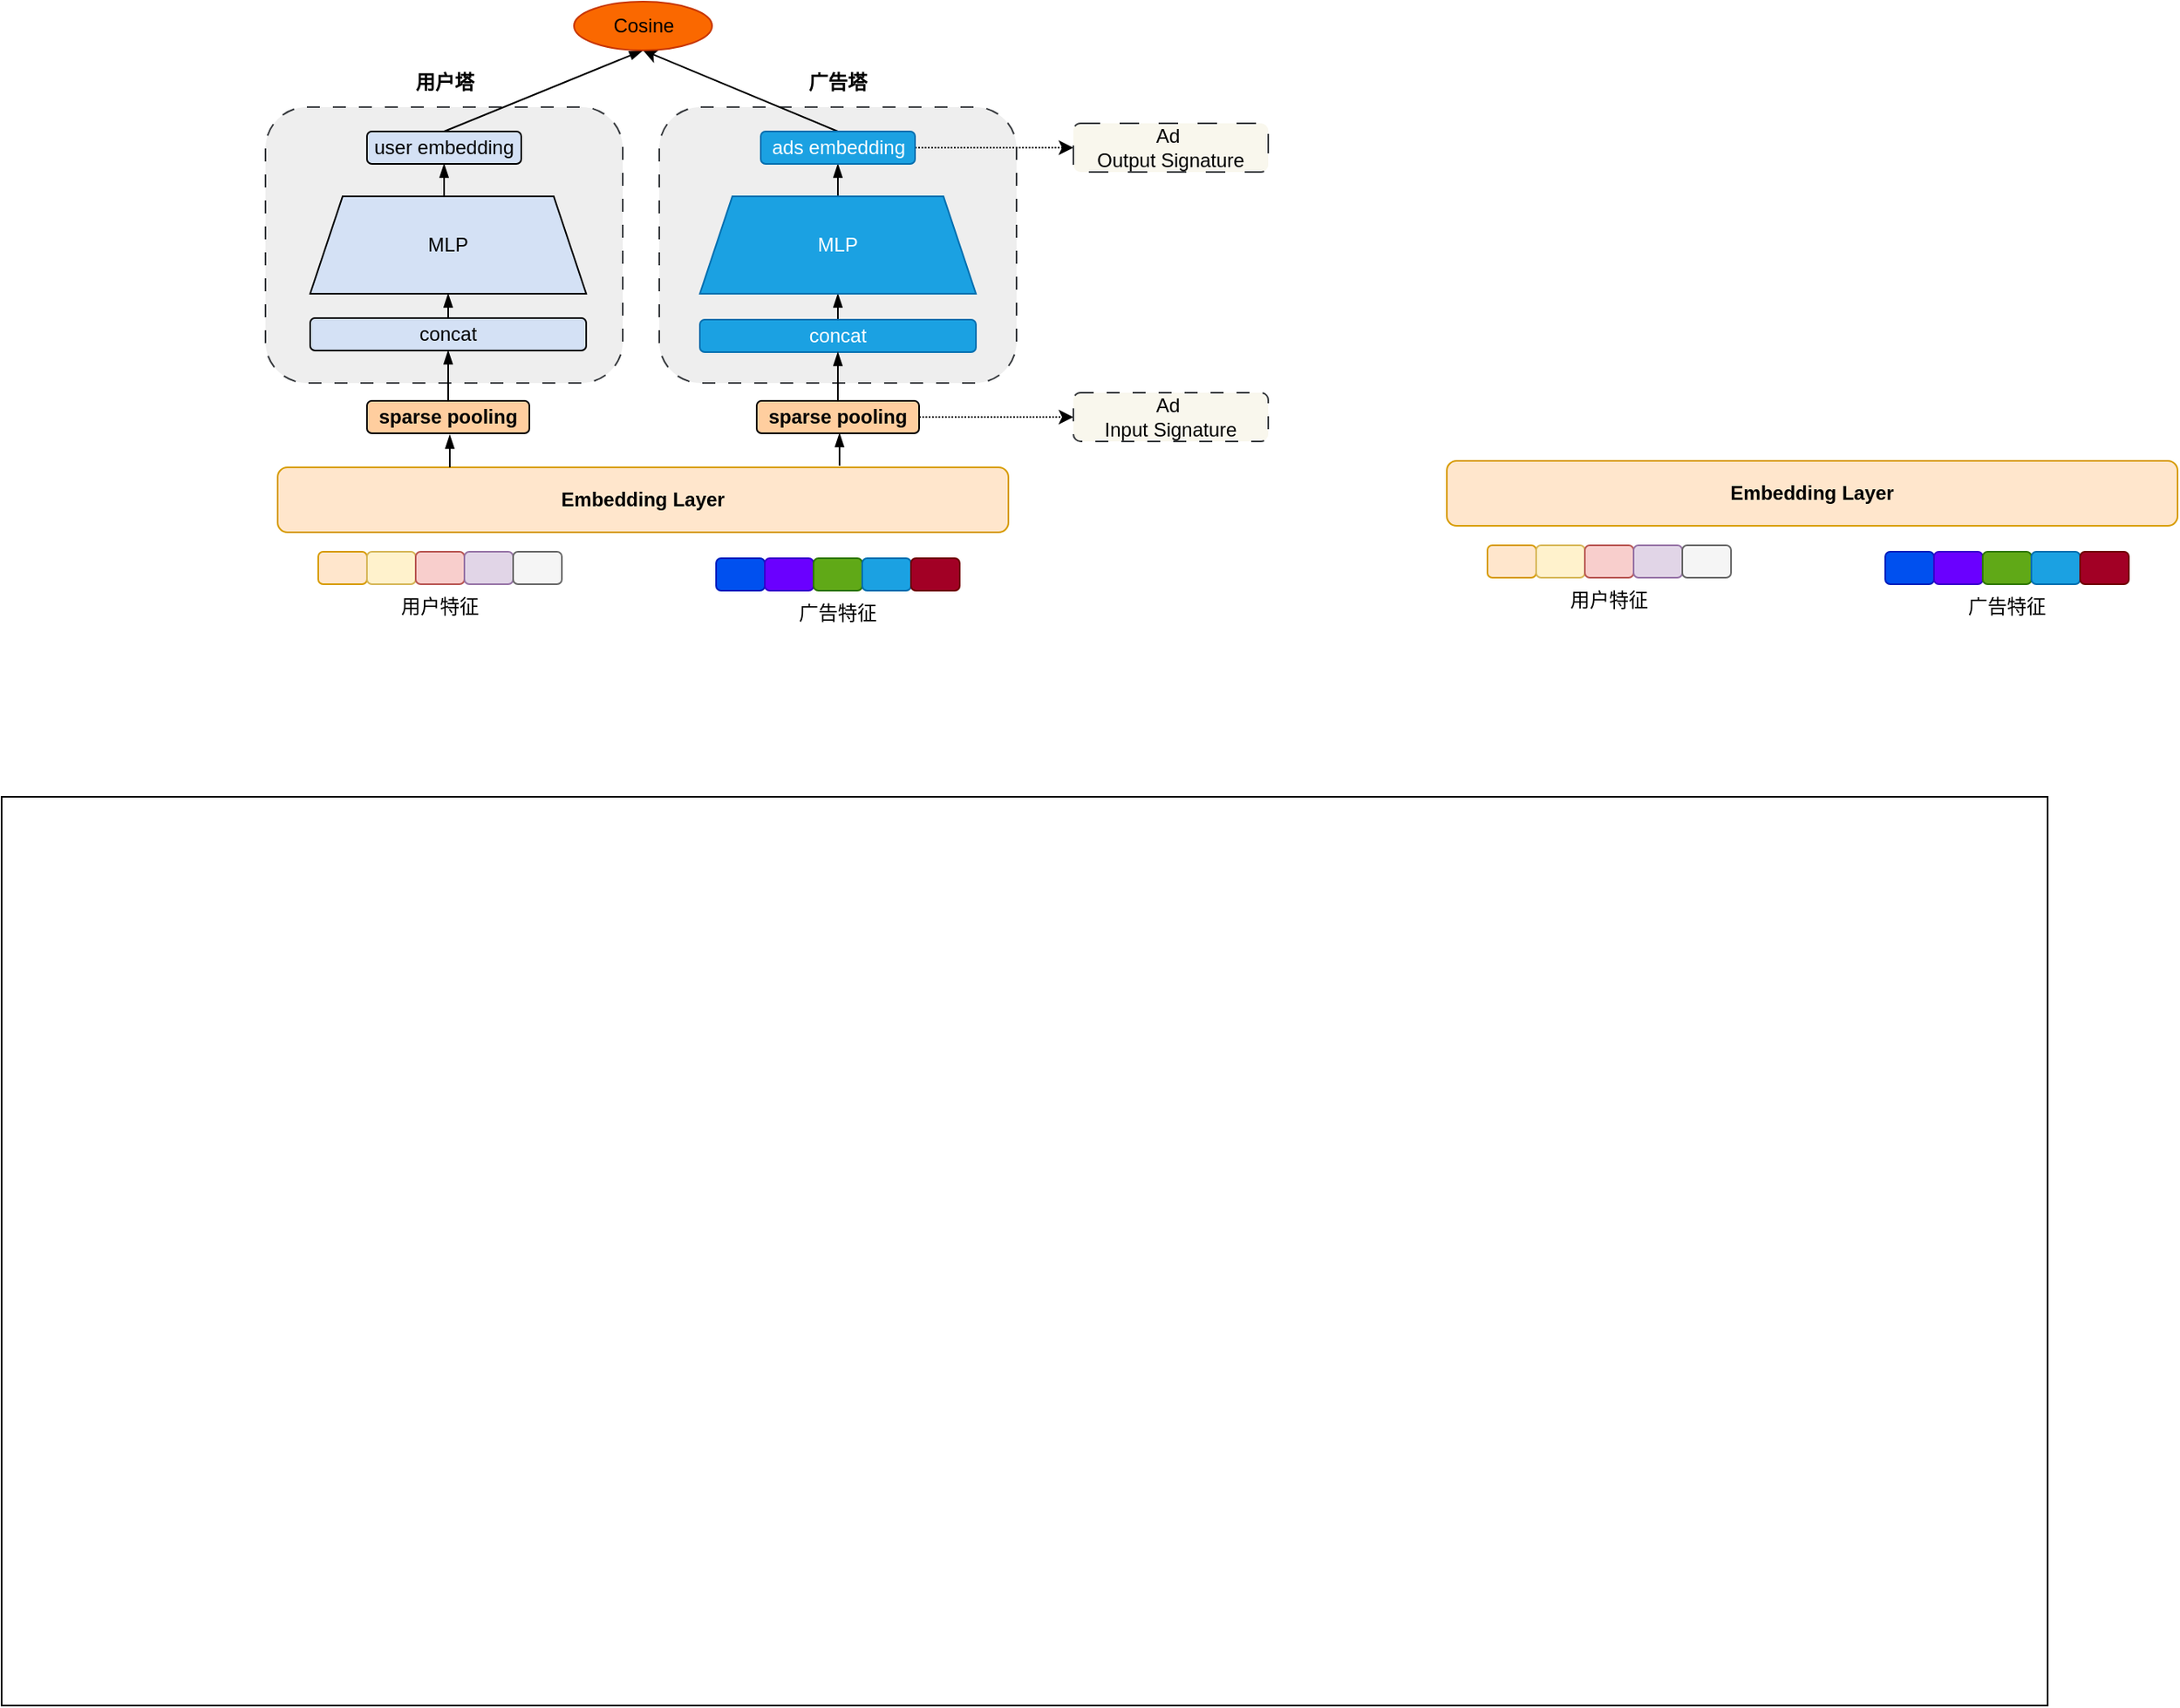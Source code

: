 <mxfile version="27.0.3">
  <diagram id="C5RBs43oDa-KdzZeNtuy" name="Page-1">
    <mxGraphModel dx="1213" dy="631" grid="1" gridSize="10" guides="1" tooltips="1" connect="1" arrows="1" fold="1" page="1" pageScale="1" pageWidth="827" pageHeight="1169" math="0" shadow="0">
      <root>
        <mxCell id="WIyWlLk6GJQsqaUBKTNV-0" />
        <mxCell id="WIyWlLk6GJQsqaUBKTNV-1" parent="WIyWlLk6GJQsqaUBKTNV-0" />
        <mxCell id="u-MCPZwp57srw_KDi1BU-45" value="" style="rounded=0;whiteSpace=wrap;html=1;hachureGap=4;strokeColor=default;align=center;verticalAlign=middle;fontFamily=Architects Daughter;fontSource=https%3A%2F%2Ffonts.googleapis.com%2Fcss%3Ffamily%3DArchitects%2BDaughter;fontSize=12;fontColor=default;fillColor=default;" vertex="1" parent="WIyWlLk6GJQsqaUBKTNV-1">
          <mxGeometry x="10" y="580" width="1260" height="560" as="geometry" />
        </mxCell>
        <mxCell id="u-MCPZwp57srw_KDi1BU-48" value="" style="rounded=1;whiteSpace=wrap;html=1;hachureGap=4;strokeColor=#36393d;align=center;verticalAlign=middle;fontFamily=Architects Daughter;fontSource=https%3A%2F%2Ffonts.googleapis.com%2Fcss%3Ffamily%3DArchitects%2BDaughter;fontSize=12;fillColor=#eeeeee;dashed=1;dashPattern=8 8;" vertex="1" parent="WIyWlLk6GJQsqaUBKTNV-1">
          <mxGeometry x="415" y="155" width="220" height="170" as="geometry" />
        </mxCell>
        <mxCell id="u-MCPZwp57srw_KDi1BU-46" value="" style="rounded=1;whiteSpace=wrap;html=1;hachureGap=4;strokeColor=#36393d;align=center;verticalAlign=middle;fontFamily=Architects Daughter;fontSource=https%3A%2F%2Ffonts.googleapis.com%2Fcss%3Ffamily%3DArchitects%2BDaughter;fontSize=12;fillColor=#eeeeee;dashed=1;dashPattern=8 8;" vertex="1" parent="WIyWlLk6GJQsqaUBKTNV-1">
          <mxGeometry x="172.5" y="155" width="220" height="170" as="geometry" />
        </mxCell>
        <mxCell id="u-MCPZwp57srw_KDi1BU-0" value="" style="rounded=1;whiteSpace=wrap;html=1;hachureGap=4;fontFamily=Architects Daughter;fontSource=https%3A%2F%2Ffonts.googleapis.com%2Fcss%3Ffamily%3DArchitects%2BDaughter;fillColor=#ffe6cc;strokeColor=#d79b00;" vertex="1" parent="WIyWlLk6GJQsqaUBKTNV-1">
          <mxGeometry x="205" y="429" width="30" height="20" as="geometry" />
        </mxCell>
        <mxCell id="u-MCPZwp57srw_KDi1BU-2" value="" style="rounded=1;whiteSpace=wrap;html=1;hachureGap=4;fontFamily=Architects Daughter;fontSource=https%3A%2F%2Ffonts.googleapis.com%2Fcss%3Ffamily%3DArchitects%2BDaughter;fillColor=#fff2cc;strokeColor=#d6b656;" vertex="1" parent="WIyWlLk6GJQsqaUBKTNV-1">
          <mxGeometry x="235" y="429" width="30" height="20" as="geometry" />
        </mxCell>
        <mxCell id="u-MCPZwp57srw_KDi1BU-3" value="" style="rounded=1;whiteSpace=wrap;html=1;hachureGap=4;fontFamily=Architects Daughter;fontSource=https%3A%2F%2Ffonts.googleapis.com%2Fcss%3Ffamily%3DArchitects%2BDaughter;fillColor=#f8cecc;strokeColor=#b85450;" vertex="1" parent="WIyWlLk6GJQsqaUBKTNV-1">
          <mxGeometry x="265" y="429" width="30" height="20" as="geometry" />
        </mxCell>
        <mxCell id="u-MCPZwp57srw_KDi1BU-4" value="" style="rounded=1;whiteSpace=wrap;html=1;hachureGap=4;fontFamily=Architects Daughter;fontSource=https%3A%2F%2Ffonts.googleapis.com%2Fcss%3Ffamily%3DArchitects%2BDaughter;fillColor=#e1d5e7;strokeColor=#9673a6;" vertex="1" parent="WIyWlLk6GJQsqaUBKTNV-1">
          <mxGeometry x="295" y="429" width="30" height="20" as="geometry" />
        </mxCell>
        <mxCell id="u-MCPZwp57srw_KDi1BU-5" value="用户特征" style="text;html=1;align=center;verticalAlign=middle;whiteSpace=wrap;rounded=0;fontFamily=Architects Daughter;fontSource=https%3A%2F%2Ffonts.googleapis.com%2Fcss%3Ffamily%3DArchitects%2BDaughter;fontSize=12;fontColor=default;" vertex="1" parent="WIyWlLk6GJQsqaUBKTNV-1">
          <mxGeometry x="250" y="449" width="60" height="30" as="geometry" />
        </mxCell>
        <mxCell id="u-MCPZwp57srw_KDi1BU-12" value="&lt;font face=&quot;Helvetica&quot;&gt;Embedding Layer&lt;/font&gt;" style="rounded=1;whiteSpace=wrap;html=1;hachureGap=4;strokeColor=#d79b00;align=center;verticalAlign=middle;fontFamily=Architects Daughter;fontSource=https%3A%2F%2Ffonts.googleapis.com%2Fcss%3Ffamily%3DArchitects%2BDaughter;fontSize=12;fillColor=#ffe6cc;fontStyle=1" vertex="1" parent="WIyWlLk6GJQsqaUBKTNV-1">
          <mxGeometry x="180" y="377" width="450" height="40" as="geometry" />
        </mxCell>
        <mxCell id="u-MCPZwp57srw_KDi1BU-13" value="" style="rounded=1;whiteSpace=wrap;html=1;hachureGap=4;fontFamily=Architects Daughter;fontSource=https%3A%2F%2Ffonts.googleapis.com%2Fcss%3Ffamily%3DArchitects%2BDaughter;fillColor=#f5f5f5;fontColor=#333333;strokeColor=#666666;" vertex="1" parent="WIyWlLk6GJQsqaUBKTNV-1">
          <mxGeometry x="325" y="429" width="30" height="20" as="geometry" />
        </mxCell>
        <mxCell id="u-MCPZwp57srw_KDi1BU-14" value="" style="rounded=1;whiteSpace=wrap;html=1;hachureGap=4;fontFamily=Architects Daughter;fontSource=https%3A%2F%2Ffonts.googleapis.com%2Fcss%3Ffamily%3DArchitects%2BDaughter;fillColor=#0050ef;fontColor=#ffffff;strokeColor=#001DBC;" vertex="1" parent="WIyWlLk6GJQsqaUBKTNV-1">
          <mxGeometry x="450" y="433" width="30" height="20" as="geometry" />
        </mxCell>
        <mxCell id="u-MCPZwp57srw_KDi1BU-15" value="" style="rounded=1;whiteSpace=wrap;html=1;hachureGap=4;fontFamily=Architects Daughter;fontSource=https%3A%2F%2Ffonts.googleapis.com%2Fcss%3Ffamily%3DArchitects%2BDaughter;fillColor=#6a00ff;fontColor=#ffffff;strokeColor=#3700CC;" vertex="1" parent="WIyWlLk6GJQsqaUBKTNV-1">
          <mxGeometry x="480" y="433" width="30" height="20" as="geometry" />
        </mxCell>
        <mxCell id="u-MCPZwp57srw_KDi1BU-16" value="" style="rounded=1;whiteSpace=wrap;html=1;hachureGap=4;fontFamily=Architects Daughter;fontSource=https%3A%2F%2Ffonts.googleapis.com%2Fcss%3Ffamily%3DArchitects%2BDaughter;fillColor=#60a917;fontColor=#ffffff;strokeColor=#2D7600;" vertex="1" parent="WIyWlLk6GJQsqaUBKTNV-1">
          <mxGeometry x="510" y="433" width="30" height="20" as="geometry" />
        </mxCell>
        <mxCell id="u-MCPZwp57srw_KDi1BU-17" value="" style="rounded=1;whiteSpace=wrap;html=1;hachureGap=4;fontFamily=Architects Daughter;fontSource=https%3A%2F%2Ffonts.googleapis.com%2Fcss%3Ffamily%3DArchitects%2BDaughter;fillColor=#1ba1e2;fontColor=#ffffff;strokeColor=#006EAF;" vertex="1" parent="WIyWlLk6GJQsqaUBKTNV-1">
          <mxGeometry x="540" y="433" width="30" height="20" as="geometry" />
        </mxCell>
        <mxCell id="u-MCPZwp57srw_KDi1BU-18" value="广告特征" style="text;html=1;align=center;verticalAlign=middle;whiteSpace=wrap;rounded=0;fontFamily=Architects Daughter;fontSource=https%3A%2F%2Ffonts.googleapis.com%2Fcss%3Ffamily%3DArchitects%2BDaughter;fontSize=12;fontColor=default;" vertex="1" parent="WIyWlLk6GJQsqaUBKTNV-1">
          <mxGeometry x="495" y="453" width="60" height="30" as="geometry" />
        </mxCell>
        <mxCell id="u-MCPZwp57srw_KDi1BU-19" value="" style="rounded=1;whiteSpace=wrap;html=1;hachureGap=4;fontFamily=Architects Daughter;fontSource=https%3A%2F%2Ffonts.googleapis.com%2Fcss%3Ffamily%3DArchitects%2BDaughter;fillColor=#a20025;fontColor=#ffffff;strokeColor=#6F0000;" vertex="1" parent="WIyWlLk6GJQsqaUBKTNV-1">
          <mxGeometry x="570" y="433" width="30" height="20" as="geometry" />
        </mxCell>
        <mxCell id="u-MCPZwp57srw_KDi1BU-29" style="edgeStyle=orthogonalEdgeStyle;rounded=0;hachureGap=4;orthogonalLoop=1;jettySize=auto;html=1;exitX=0.5;exitY=0;exitDx=0;exitDy=0;entryX=0.5;entryY=1;entryDx=0;entryDy=0;fontFamily=Architects Daughter;fontSource=https%3A%2F%2Ffonts.googleapis.com%2Fcss%3Ffamily%3DArchitects%2BDaughter;fontSize=12;fontColor=default;endArrow=blockThin;endFill=1;" edge="1" parent="WIyWlLk6GJQsqaUBKTNV-1" source="u-MCPZwp57srw_KDi1BU-20" target="u-MCPZwp57srw_KDi1BU-23">
          <mxGeometry relative="1" as="geometry" />
        </mxCell>
        <mxCell id="u-MCPZwp57srw_KDi1BU-20" value="&lt;font face=&quot;Helvetica&quot;&gt;concat&lt;/font&gt;" style="rounded=1;whiteSpace=wrap;html=1;hachureGap=4;strokeColor=default;align=center;verticalAlign=middle;fontFamily=Architects Daughter;fontSource=https%3A%2F%2Ffonts.googleapis.com%2Fcss%3Ffamily%3DArchitects%2BDaughter;fontSize=12;fontColor=default;fillColor=#D4E1F5;" vertex="1" parent="WIyWlLk6GJQsqaUBKTNV-1">
          <mxGeometry x="200" y="285" width="170" height="20" as="geometry" />
        </mxCell>
        <mxCell id="u-MCPZwp57srw_KDi1BU-30" style="edgeStyle=orthogonalEdgeStyle;rounded=0;hachureGap=4;orthogonalLoop=1;jettySize=auto;html=1;exitX=0.5;exitY=0;exitDx=0;exitDy=0;entryX=0.5;entryY=1;entryDx=0;entryDy=0;fontFamily=Architects Daughter;fontSource=https%3A%2F%2Ffonts.googleapis.com%2Fcss%3Ffamily%3DArchitects%2BDaughter;fontSize=12;fontColor=default;endArrow=blockThin;endFill=1;" edge="1" parent="WIyWlLk6GJQsqaUBKTNV-1" source="u-MCPZwp57srw_KDi1BU-22" target="u-MCPZwp57srw_KDi1BU-24">
          <mxGeometry relative="1" as="geometry" />
        </mxCell>
        <mxCell id="u-MCPZwp57srw_KDi1BU-22" value="&lt;font face=&quot;Helvetica&quot;&gt;concat&lt;/font&gt;" style="rounded=1;whiteSpace=wrap;html=1;hachureGap=4;strokeColor=#006EAF;align=center;verticalAlign=middle;fontFamily=Architects Daughter;fontSource=https%3A%2F%2Ffonts.googleapis.com%2Fcss%3Ffamily%3DArchitects%2BDaughter;fontSize=12;fontColor=#ffffff;fillColor=#1ba1e2;" vertex="1" parent="WIyWlLk6GJQsqaUBKTNV-1">
          <mxGeometry x="440" y="286" width="170" height="20" as="geometry" />
        </mxCell>
        <mxCell id="u-MCPZwp57srw_KDi1BU-32" style="edgeStyle=orthogonalEdgeStyle;rounded=0;hachureGap=4;orthogonalLoop=1;jettySize=auto;html=1;exitX=0.5;exitY=0;exitDx=0;exitDy=0;entryX=0.5;entryY=1;entryDx=0;entryDy=0;fontFamily=Architects Daughter;fontSource=https%3A%2F%2Ffonts.googleapis.com%2Fcss%3Ffamily%3DArchitects%2BDaughter;fontSize=12;fontColor=default;endArrow=blockThin;endFill=1;" edge="1" parent="WIyWlLk6GJQsqaUBKTNV-1" source="u-MCPZwp57srw_KDi1BU-23" target="u-MCPZwp57srw_KDi1BU-25">
          <mxGeometry relative="1" as="geometry" />
        </mxCell>
        <mxCell id="u-MCPZwp57srw_KDi1BU-23" value="&lt;font face=&quot;Helvetica&quot;&gt;MLP&lt;/font&gt;" style="shape=trapezoid;perimeter=trapezoidPerimeter;whiteSpace=wrap;html=1;fixedSize=1;rounded=0;hachureGap=4;strokeColor=default;align=center;verticalAlign=middle;fontFamily=Architects Daughter;fontSource=https%3A%2F%2Ffonts.googleapis.com%2Fcss%3Ffamily%3DArchitects%2BDaughter;fontSize=12;fontColor=default;fillColor=#D4E1F5;" vertex="1" parent="WIyWlLk6GJQsqaUBKTNV-1">
          <mxGeometry x="200" y="210" width="170" height="60" as="geometry" />
        </mxCell>
        <mxCell id="u-MCPZwp57srw_KDi1BU-33" style="edgeStyle=orthogonalEdgeStyle;rounded=0;hachureGap=4;orthogonalLoop=1;jettySize=auto;html=1;exitX=0.5;exitY=0;exitDx=0;exitDy=0;entryX=0.5;entryY=1;entryDx=0;entryDy=0;fontFamily=Architects Daughter;fontSource=https%3A%2F%2Ffonts.googleapis.com%2Fcss%3Ffamily%3DArchitects%2BDaughter;fontSize=12;fontColor=default;endArrow=blockThin;endFill=1;" edge="1" parent="WIyWlLk6GJQsqaUBKTNV-1" source="u-MCPZwp57srw_KDi1BU-24" target="u-MCPZwp57srw_KDi1BU-26">
          <mxGeometry relative="1" as="geometry" />
        </mxCell>
        <mxCell id="u-MCPZwp57srw_KDi1BU-24" value="&lt;font face=&quot;Helvetica&quot;&gt;MLP&lt;/font&gt;" style="shape=trapezoid;perimeter=trapezoidPerimeter;whiteSpace=wrap;html=1;fixedSize=1;rounded=0;hachureGap=4;strokeColor=#006EAF;align=center;verticalAlign=middle;fontFamily=Architects Daughter;fontSource=https%3A%2F%2Ffonts.googleapis.com%2Fcss%3Ffamily%3DArchitects%2BDaughter;fontSize=12;fontColor=#ffffff;fillColor=#1ba1e2;" vertex="1" parent="WIyWlLk6GJQsqaUBKTNV-1">
          <mxGeometry x="440" y="210" width="170" height="60" as="geometry" />
        </mxCell>
        <mxCell id="u-MCPZwp57srw_KDi1BU-34" style="rounded=0;hachureGap=4;orthogonalLoop=1;jettySize=auto;html=1;exitX=0.5;exitY=0;exitDx=0;exitDy=0;entryX=0.5;entryY=1;entryDx=0;entryDy=0;fontFamily=Architects Daughter;fontSource=https%3A%2F%2Ffonts.googleapis.com%2Fcss%3Ffamily%3DArchitects%2BDaughter;fontSize=12;fontColor=default;endArrow=blockThin;endFill=1;" edge="1" parent="WIyWlLk6GJQsqaUBKTNV-1" source="u-MCPZwp57srw_KDi1BU-25" target="u-MCPZwp57srw_KDi1BU-28">
          <mxGeometry relative="1" as="geometry" />
        </mxCell>
        <mxCell id="u-MCPZwp57srw_KDi1BU-25" value="&lt;font face=&quot;Helvetica&quot;&gt;user embedding&lt;/font&gt;" style="rounded=1;whiteSpace=wrap;html=1;hachureGap=4;strokeColor=default;align=center;verticalAlign=middle;fontFamily=Architects Daughter;fontSource=https%3A%2F%2Ffonts.googleapis.com%2Fcss%3Ffamily%3DArchitects%2BDaughter;fontSize=12;fontColor=default;fillColor=#D4E1F5;" vertex="1" parent="WIyWlLk6GJQsqaUBKTNV-1">
          <mxGeometry x="235" y="170" width="95" height="20" as="geometry" />
        </mxCell>
        <mxCell id="u-MCPZwp57srw_KDi1BU-35" style="rounded=0;hachureGap=4;orthogonalLoop=1;jettySize=auto;html=1;exitX=0.5;exitY=0;exitDx=0;exitDy=0;entryX=0.5;entryY=1;entryDx=0;entryDy=0;fontFamily=Architects Daughter;fontSource=https%3A%2F%2Ffonts.googleapis.com%2Fcss%3Ffamily%3DArchitects%2BDaughter;fontSize=12;fontColor=default;" edge="1" parent="WIyWlLk6GJQsqaUBKTNV-1" source="u-MCPZwp57srw_KDi1BU-26" target="u-MCPZwp57srw_KDi1BU-28">
          <mxGeometry relative="1" as="geometry" />
        </mxCell>
        <mxCell id="u-MCPZwp57srw_KDi1BU-60" style="rounded=0;hachureGap=4;orthogonalLoop=1;jettySize=auto;html=1;exitX=1;exitY=0.5;exitDx=0;exitDy=0;entryX=0;entryY=0.5;entryDx=0;entryDy=0;fontFamily=Architects Daughter;fontSource=https%3A%2F%2Ffonts.googleapis.com%2Fcss%3Ffamily%3DArchitects%2BDaughter;fontSize=12;fontColor=default;dashed=1;dashPattern=1 1;" edge="1" parent="WIyWlLk6GJQsqaUBKTNV-1" source="u-MCPZwp57srw_KDi1BU-26" target="u-MCPZwp57srw_KDi1BU-59">
          <mxGeometry relative="1" as="geometry" />
        </mxCell>
        <mxCell id="u-MCPZwp57srw_KDi1BU-26" value="&lt;font face=&quot;Helvetica&quot;&gt;ads embedding&lt;/font&gt;" style="rounded=1;whiteSpace=wrap;html=1;hachureGap=4;strokeColor=#006EAF;align=center;verticalAlign=middle;fontFamily=Architects Daughter;fontSource=https%3A%2F%2Ffonts.googleapis.com%2Fcss%3Ffamily%3DArchitects%2BDaughter;fontSize=12;fontColor=#ffffff;fillColor=#1ba1e2;" vertex="1" parent="WIyWlLk6GJQsqaUBKTNV-1">
          <mxGeometry x="477.5" y="170" width="95" height="20" as="geometry" />
        </mxCell>
        <mxCell id="u-MCPZwp57srw_KDi1BU-28" value="Cosine" style="ellipse;whiteSpace=wrap;html=1;rounded=1;hachureGap=4;strokeColor=#C73500;align=center;verticalAlign=middle;fontFamily=Helvetica;fontSize=12;fontColor=#000000;fillColor=#fa6800;" vertex="1" parent="WIyWlLk6GJQsqaUBKTNV-1">
          <mxGeometry x="362.5" y="90" width="85" height="30" as="geometry" />
        </mxCell>
        <mxCell id="u-MCPZwp57srw_KDi1BU-39" style="edgeStyle=orthogonalEdgeStyle;rounded=0;hachureGap=4;orthogonalLoop=1;jettySize=auto;html=1;exitX=0.5;exitY=0;exitDx=0;exitDy=0;entryX=0.5;entryY=1;entryDx=0;entryDy=0;fontFamily=Architects Daughter;fontSource=https%3A%2F%2Ffonts.googleapis.com%2Fcss%3Ffamily%3DArchitects%2BDaughter;fontSize=12;fontColor=default;endArrow=blockThin;endFill=1;" edge="1" parent="WIyWlLk6GJQsqaUBKTNV-1" source="u-MCPZwp57srw_KDi1BU-36" target="u-MCPZwp57srw_KDi1BU-20">
          <mxGeometry relative="1" as="geometry" />
        </mxCell>
        <mxCell id="u-MCPZwp57srw_KDi1BU-36" value="&lt;font face=&quot;Helvetica&quot;&gt;&lt;b&gt;sparse pooling&lt;/b&gt;&lt;/font&gt;" style="rounded=1;whiteSpace=wrap;html=1;hachureGap=4;strokeColor=default;align=center;verticalAlign=middle;fontFamily=Architects Daughter;fontSource=https%3A%2F%2Ffonts.googleapis.com%2Fcss%3Ffamily%3DArchitects%2BDaughter;fontSize=12;fontColor=default;fillColor=#FFCE9F;" vertex="1" parent="WIyWlLk6GJQsqaUBKTNV-1">
          <mxGeometry x="235" y="336" width="100" height="20" as="geometry" />
        </mxCell>
        <mxCell id="u-MCPZwp57srw_KDi1BU-38" style="edgeStyle=orthogonalEdgeStyle;rounded=0;hachureGap=4;orthogonalLoop=1;jettySize=auto;html=1;exitX=0.5;exitY=0;exitDx=0;exitDy=0;entryX=0.5;entryY=1;entryDx=0;entryDy=0;fontFamily=Architects Daughter;fontSource=https%3A%2F%2Ffonts.googleapis.com%2Fcss%3Ffamily%3DArchitects%2BDaughter;fontSize=12;fontColor=default;endArrow=blockThin;endFill=1;" edge="1" parent="WIyWlLk6GJQsqaUBKTNV-1" source="u-MCPZwp57srw_KDi1BU-37" target="u-MCPZwp57srw_KDi1BU-22">
          <mxGeometry relative="1" as="geometry" />
        </mxCell>
        <mxCell id="u-MCPZwp57srw_KDi1BU-58" style="rounded=0;hachureGap=4;orthogonalLoop=1;jettySize=auto;html=1;exitX=1;exitY=0.5;exitDx=0;exitDy=0;fontFamily=Architects Daughter;fontSource=https%3A%2F%2Ffonts.googleapis.com%2Fcss%3Ffamily%3DArchitects%2BDaughter;fontSize=12;fontColor=default;dashed=1;dashPattern=1 1;entryX=0;entryY=0.5;entryDx=0;entryDy=0;" edge="1" parent="WIyWlLk6GJQsqaUBKTNV-1" source="u-MCPZwp57srw_KDi1BU-37" target="u-MCPZwp57srw_KDi1BU-55">
          <mxGeometry relative="1" as="geometry" />
        </mxCell>
        <mxCell id="u-MCPZwp57srw_KDi1BU-37" value="&lt;font face=&quot;Helvetica&quot;&gt;&lt;b&gt;sparse pooling&lt;/b&gt;&lt;/font&gt;" style="rounded=1;whiteSpace=wrap;html=1;hachureGap=4;strokeColor=default;align=center;verticalAlign=middle;fontFamily=Architects Daughter;fontSource=https%3A%2F%2Ffonts.googleapis.com%2Fcss%3Ffamily%3DArchitects%2BDaughter;fontSize=12;fontColor=default;fillColor=#FFCE9F;" vertex="1" parent="WIyWlLk6GJQsqaUBKTNV-1">
          <mxGeometry x="475" y="336" width="100" height="20" as="geometry" />
        </mxCell>
        <mxCell id="u-MCPZwp57srw_KDi1BU-41" style="edgeStyle=orthogonalEdgeStyle;rounded=0;hachureGap=4;orthogonalLoop=1;jettySize=auto;html=1;exitX=0.5;exitY=0;exitDx=0;exitDy=0;entryX=0.5;entryY=1;entryDx=0;entryDy=0;fontFamily=Architects Daughter;fontSource=https%3A%2F%2Ffonts.googleapis.com%2Fcss%3Ffamily%3DArchitects%2BDaughter;fontSize=12;fontColor=default;endArrow=blockThin;endFill=1;" edge="1" parent="WIyWlLk6GJQsqaUBKTNV-1">
          <mxGeometry relative="1" as="geometry">
            <mxPoint x="526" y="376" as="sourcePoint" />
            <mxPoint x="526" y="356" as="targetPoint" />
          </mxGeometry>
        </mxCell>
        <mxCell id="u-MCPZwp57srw_KDi1BU-42" style="edgeStyle=orthogonalEdgeStyle;rounded=0;hachureGap=4;orthogonalLoop=1;jettySize=auto;html=1;exitX=0.5;exitY=0;exitDx=0;exitDy=0;entryX=0.5;entryY=1;entryDx=0;entryDy=0;fontFamily=Architects Daughter;fontSource=https%3A%2F%2Ffonts.googleapis.com%2Fcss%3Ffamily%3DArchitects%2BDaughter;fontSize=12;fontColor=default;endArrow=blockThin;endFill=1;" edge="1" parent="WIyWlLk6GJQsqaUBKTNV-1">
          <mxGeometry relative="1" as="geometry">
            <mxPoint x="286" y="377" as="sourcePoint" />
            <mxPoint x="286" y="357" as="targetPoint" />
          </mxGeometry>
        </mxCell>
        <mxCell id="u-MCPZwp57srw_KDi1BU-49" value="&lt;font face=&quot;Helvetica&quot;&gt;广告塔&lt;/font&gt;" style="text;html=1;align=center;verticalAlign=middle;whiteSpace=wrap;rounded=0;fontFamily=Architects Daughter;fontSource=https%3A%2F%2Ffonts.googleapis.com%2Fcss%3Ffamily%3DArchitects%2BDaughter;fontSize=12;fontColor=default;fontStyle=1" vertex="1" parent="WIyWlLk6GJQsqaUBKTNV-1">
          <mxGeometry x="495" y="125" width="60" height="30" as="geometry" />
        </mxCell>
        <mxCell id="u-MCPZwp57srw_KDi1BU-50" value="&lt;font face=&quot;Helvetica&quot;&gt;用户塔&lt;/font&gt;" style="text;html=1;align=center;verticalAlign=middle;whiteSpace=wrap;rounded=0;fontFamily=Architects Daughter;fontSource=https%3A%2F%2Ffonts.googleapis.com%2Fcss%3Ffamily%3DArchitects%2BDaughter;fontSize=12;fontColor=default;fontStyle=1" vertex="1" parent="WIyWlLk6GJQsqaUBKTNV-1">
          <mxGeometry x="252.5" y="125" width="60" height="30" as="geometry" />
        </mxCell>
        <mxCell id="u-MCPZwp57srw_KDi1BU-55" value="Ad&amp;nbsp;&lt;div&gt;Input Signature&lt;/div&gt;" style="text;html=1;align=center;verticalAlign=middle;whiteSpace=wrap;rounded=1;fontFamily=Helvetica;fontSize=12;fillColor=#f9f7ed;strokeColor=#36393d;dashed=1;dashPattern=8 8;" vertex="1" parent="WIyWlLk6GJQsqaUBKTNV-1">
          <mxGeometry x="670" y="331" width="120" height="30" as="geometry" />
        </mxCell>
        <mxCell id="u-MCPZwp57srw_KDi1BU-59" value="Ad&amp;nbsp;&lt;div&gt;Output Signature&lt;/div&gt;" style="text;html=1;align=center;verticalAlign=middle;whiteSpace=wrap;rounded=1;fontFamily=Helvetica;fontSize=12;fillColor=#f9f7ed;strokeColor=#36393d;dashed=1;dashPattern=12 12;" vertex="1" parent="WIyWlLk6GJQsqaUBKTNV-1">
          <mxGeometry x="670" y="165" width="120" height="30" as="geometry" />
        </mxCell>
        <mxCell id="u-MCPZwp57srw_KDi1BU-61" value="" style="rounded=1;whiteSpace=wrap;html=1;hachureGap=4;fontFamily=Architects Daughter;fontSource=https%3A%2F%2Ffonts.googleapis.com%2Fcss%3Ffamily%3DArchitects%2BDaughter;fillColor=#ffe6cc;strokeColor=#d79b00;" vertex="1" parent="WIyWlLk6GJQsqaUBKTNV-1">
          <mxGeometry x="925" y="425" width="30" height="20" as="geometry" />
        </mxCell>
        <mxCell id="u-MCPZwp57srw_KDi1BU-62" value="" style="rounded=1;whiteSpace=wrap;html=1;hachureGap=4;fontFamily=Architects Daughter;fontSource=https%3A%2F%2Ffonts.googleapis.com%2Fcss%3Ffamily%3DArchitects%2BDaughter;fillColor=#fff2cc;strokeColor=#d6b656;" vertex="1" parent="WIyWlLk6GJQsqaUBKTNV-1">
          <mxGeometry x="955" y="425" width="30" height="20" as="geometry" />
        </mxCell>
        <mxCell id="u-MCPZwp57srw_KDi1BU-63" value="" style="rounded=1;whiteSpace=wrap;html=1;hachureGap=4;fontFamily=Architects Daughter;fontSource=https%3A%2F%2Ffonts.googleapis.com%2Fcss%3Ffamily%3DArchitects%2BDaughter;fillColor=#f8cecc;strokeColor=#b85450;" vertex="1" parent="WIyWlLk6GJQsqaUBKTNV-1">
          <mxGeometry x="985" y="425" width="30" height="20" as="geometry" />
        </mxCell>
        <mxCell id="u-MCPZwp57srw_KDi1BU-64" value="" style="rounded=1;whiteSpace=wrap;html=1;hachureGap=4;fontFamily=Architects Daughter;fontSource=https%3A%2F%2Ffonts.googleapis.com%2Fcss%3Ffamily%3DArchitects%2BDaughter;fillColor=#e1d5e7;strokeColor=#9673a6;" vertex="1" parent="WIyWlLk6GJQsqaUBKTNV-1">
          <mxGeometry x="1015" y="425" width="30" height="20" as="geometry" />
        </mxCell>
        <mxCell id="u-MCPZwp57srw_KDi1BU-65" value="用户特征" style="text;html=1;align=center;verticalAlign=middle;whiteSpace=wrap;rounded=0;fontFamily=Architects Daughter;fontSource=https%3A%2F%2Ffonts.googleapis.com%2Fcss%3Ffamily%3DArchitects%2BDaughter;fontSize=12;fontColor=default;" vertex="1" parent="WIyWlLk6GJQsqaUBKTNV-1">
          <mxGeometry x="970" y="445" width="60" height="30" as="geometry" />
        </mxCell>
        <mxCell id="u-MCPZwp57srw_KDi1BU-66" value="&lt;font face=&quot;Helvetica&quot;&gt;Embedding Layer&lt;/font&gt;" style="rounded=1;whiteSpace=wrap;html=1;hachureGap=4;strokeColor=#d79b00;align=center;verticalAlign=middle;fontFamily=Architects Daughter;fontSource=https%3A%2F%2Ffonts.googleapis.com%2Fcss%3Ffamily%3DArchitects%2BDaughter;fontSize=12;fillColor=#ffe6cc;fontStyle=1" vertex="1" parent="WIyWlLk6GJQsqaUBKTNV-1">
          <mxGeometry x="900" y="373" width="450" height="40" as="geometry" />
        </mxCell>
        <mxCell id="u-MCPZwp57srw_KDi1BU-67" value="" style="rounded=1;whiteSpace=wrap;html=1;hachureGap=4;fontFamily=Architects Daughter;fontSource=https%3A%2F%2Ffonts.googleapis.com%2Fcss%3Ffamily%3DArchitects%2BDaughter;fillColor=#f5f5f5;fontColor=#333333;strokeColor=#666666;" vertex="1" parent="WIyWlLk6GJQsqaUBKTNV-1">
          <mxGeometry x="1045" y="425" width="30" height="20" as="geometry" />
        </mxCell>
        <mxCell id="u-MCPZwp57srw_KDi1BU-68" value="" style="rounded=1;whiteSpace=wrap;html=1;hachureGap=4;fontFamily=Architects Daughter;fontSource=https%3A%2F%2Ffonts.googleapis.com%2Fcss%3Ffamily%3DArchitects%2BDaughter;fillColor=#0050ef;fontColor=#ffffff;strokeColor=#001DBC;" vertex="1" parent="WIyWlLk6GJQsqaUBKTNV-1">
          <mxGeometry x="1170" y="429" width="30" height="20" as="geometry" />
        </mxCell>
        <mxCell id="u-MCPZwp57srw_KDi1BU-69" value="" style="rounded=1;whiteSpace=wrap;html=1;hachureGap=4;fontFamily=Architects Daughter;fontSource=https%3A%2F%2Ffonts.googleapis.com%2Fcss%3Ffamily%3DArchitects%2BDaughter;fillColor=#6a00ff;fontColor=#ffffff;strokeColor=#3700CC;" vertex="1" parent="WIyWlLk6GJQsqaUBKTNV-1">
          <mxGeometry x="1200" y="429" width="30" height="20" as="geometry" />
        </mxCell>
        <mxCell id="u-MCPZwp57srw_KDi1BU-70" value="" style="rounded=1;whiteSpace=wrap;html=1;hachureGap=4;fontFamily=Architects Daughter;fontSource=https%3A%2F%2Ffonts.googleapis.com%2Fcss%3Ffamily%3DArchitects%2BDaughter;fillColor=#60a917;fontColor=#ffffff;strokeColor=#2D7600;" vertex="1" parent="WIyWlLk6GJQsqaUBKTNV-1">
          <mxGeometry x="1230" y="429" width="30" height="20" as="geometry" />
        </mxCell>
        <mxCell id="u-MCPZwp57srw_KDi1BU-71" value="" style="rounded=1;whiteSpace=wrap;html=1;hachureGap=4;fontFamily=Architects Daughter;fontSource=https%3A%2F%2Ffonts.googleapis.com%2Fcss%3Ffamily%3DArchitects%2BDaughter;fillColor=#1ba1e2;fontColor=#ffffff;strokeColor=#006EAF;" vertex="1" parent="WIyWlLk6GJQsqaUBKTNV-1">
          <mxGeometry x="1260" y="429" width="30" height="20" as="geometry" />
        </mxCell>
        <mxCell id="u-MCPZwp57srw_KDi1BU-72" value="广告特征" style="text;html=1;align=center;verticalAlign=middle;whiteSpace=wrap;rounded=0;fontFamily=Architects Daughter;fontSource=https%3A%2F%2Ffonts.googleapis.com%2Fcss%3Ffamily%3DArchitects%2BDaughter;fontSize=12;fontColor=default;" vertex="1" parent="WIyWlLk6GJQsqaUBKTNV-1">
          <mxGeometry x="1215" y="449" width="60" height="30" as="geometry" />
        </mxCell>
        <mxCell id="u-MCPZwp57srw_KDi1BU-73" value="" style="rounded=1;whiteSpace=wrap;html=1;hachureGap=4;fontFamily=Architects Daughter;fontSource=https%3A%2F%2Ffonts.googleapis.com%2Fcss%3Ffamily%3DArchitects%2BDaughter;fillColor=#a20025;fontColor=#ffffff;strokeColor=#6F0000;" vertex="1" parent="WIyWlLk6GJQsqaUBKTNV-1">
          <mxGeometry x="1290" y="429" width="30" height="20" as="geometry" />
        </mxCell>
      </root>
    </mxGraphModel>
  </diagram>
</mxfile>
